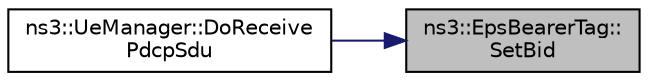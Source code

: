 digraph "ns3::EpsBearerTag::SetBid"
{
 // LATEX_PDF_SIZE
  edge [fontname="Helvetica",fontsize="10",labelfontname="Helvetica",labelfontsize="10"];
  node [fontname="Helvetica",fontsize="10",shape=record];
  rankdir="RL";
  Node1 [label="ns3::EpsBearerTag::\lSetBid",height=0.2,width=0.4,color="black", fillcolor="grey75", style="filled", fontcolor="black",tooltip="Set the bearer id to the given value."];
  Node1 -> Node2 [dir="back",color="midnightblue",fontsize="10",style="solid",fontname="Helvetica"];
  Node2 [label="ns3::UeManager::DoReceive\lPdcpSdu",height=0.2,width=0.4,color="black", fillcolor="white", style="filled",URL="$classns3_1_1_ue_manager.html#a703c64cf61f89afeb54461985d47ac44",tooltip="Receive PDCP SDU function."];
}
